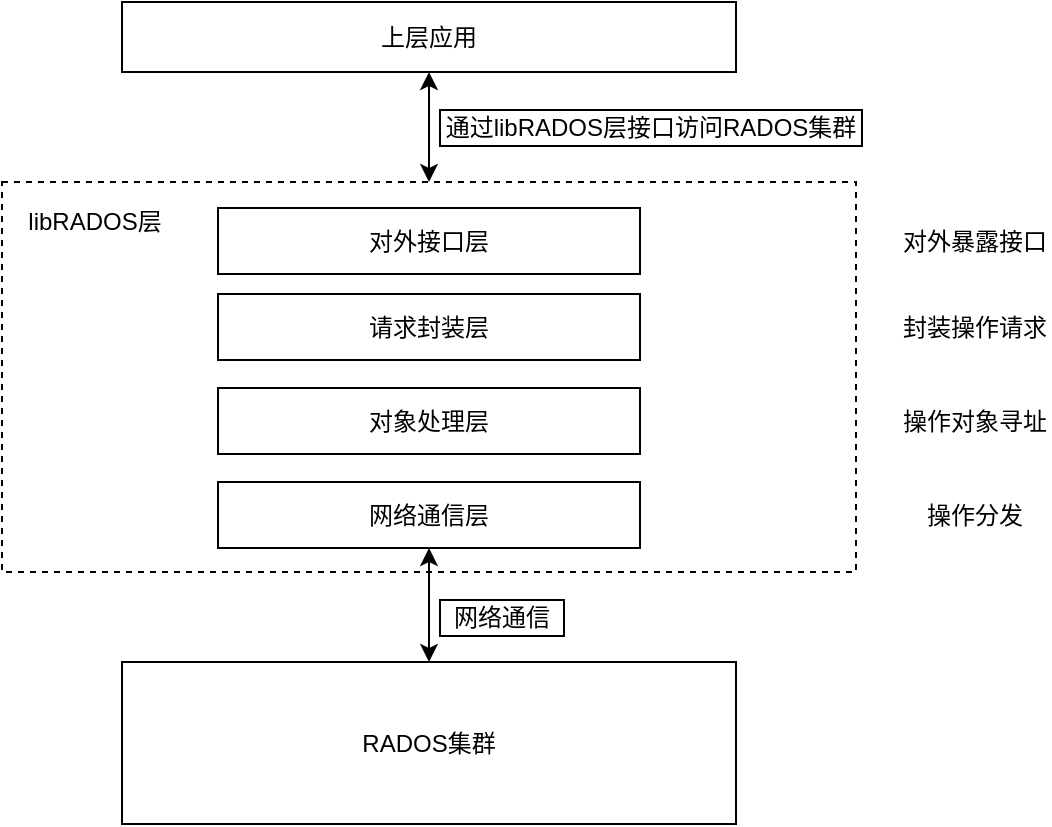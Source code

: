 <mxfile version="13.9.9" type="device"><diagram id="adAV8G_0x5P42TBvddex" name="第 1 页"><mxGraphModel dx="1088" dy="680" grid="0" gridSize="10" guides="1" tooltips="1" connect="1" arrows="1" fold="1" page="1" pageScale="1" pageWidth="827" pageHeight="1169" math="0" shadow="0"><root><mxCell id="0"/><mxCell id="1" parent="0"/><mxCell id="16WKfR8v5tVS0D1D7BQr-7" value="" style="rounded=0;whiteSpace=wrap;html=1;dashed=1;" parent="1" vertex="1"><mxGeometry x="254" y="157" width="427" height="195" as="geometry"/></mxCell><mxCell id="16WKfR8v5tVS0D1D7BQr-9" style="edgeStyle=orthogonalEdgeStyle;rounded=0;orthogonalLoop=1;jettySize=auto;html=1;exitX=0.5;exitY=1;exitDx=0;exitDy=0;entryX=0.5;entryY=0;entryDx=0;entryDy=0;startArrow=classic;startFill=1;" parent="1" source="16WKfR8v5tVS0D1D7BQr-1" target="16WKfR8v5tVS0D1D7BQr-7" edge="1"><mxGeometry relative="1" as="geometry"/></mxCell><mxCell id="16WKfR8v5tVS0D1D7BQr-1" value="上层应用" style="rounded=0;whiteSpace=wrap;html=1;" parent="1" vertex="1"><mxGeometry x="314" y="67" width="307" height="35" as="geometry"/></mxCell><mxCell id="16WKfR8v5tVS0D1D7BQr-2" value="RADOS集群" style="rounded=0;whiteSpace=wrap;html=1;" parent="1" vertex="1"><mxGeometry x="314" y="397" width="307" height="81" as="geometry"/></mxCell><mxCell id="16WKfR8v5tVS0D1D7BQr-3" value="对外接口层" style="rounded=0;whiteSpace=wrap;html=1;" parent="1" vertex="1"><mxGeometry x="362" y="170" width="211" height="33" as="geometry"/></mxCell><mxCell id="16WKfR8v5tVS0D1D7BQr-4" value="请求封装层" style="rounded=0;whiteSpace=wrap;html=1;" parent="1" vertex="1"><mxGeometry x="362" y="213" width="211" height="33" as="geometry"/></mxCell><mxCell id="16WKfR8v5tVS0D1D7BQr-5" value="对象处理层" style="rounded=0;whiteSpace=wrap;html=1;" parent="1" vertex="1"><mxGeometry x="362" y="260" width="211" height="33" as="geometry"/></mxCell><mxCell id="16WKfR8v5tVS0D1D7BQr-10" style="edgeStyle=orthogonalEdgeStyle;rounded=0;orthogonalLoop=1;jettySize=auto;html=1;exitX=0.5;exitY=1;exitDx=0;exitDy=0;entryX=0.5;entryY=0;entryDx=0;entryDy=0;startArrow=classic;startFill=1;" parent="1" source="16WKfR8v5tVS0D1D7BQr-6" target="16WKfR8v5tVS0D1D7BQr-2" edge="1"><mxGeometry relative="1" as="geometry"/></mxCell><mxCell id="16WKfR8v5tVS0D1D7BQr-6" value="网络通信层" style="rounded=0;whiteSpace=wrap;html=1;" parent="1" vertex="1"><mxGeometry x="362" y="307" width="211" height="33" as="geometry"/></mxCell><mxCell id="16WKfR8v5tVS0D1D7BQr-8" value="通过libRADOS层接口访问RADOS集群" style="rounded=0;whiteSpace=wrap;html=1;" parent="1" vertex="1"><mxGeometry x="473" y="121" width="211" height="18" as="geometry"/></mxCell><mxCell id="16WKfR8v5tVS0D1D7BQr-12" value="libRADOS层" style="text;html=1;strokeColor=none;fillColor=none;align=center;verticalAlign=middle;whiteSpace=wrap;rounded=0;dashed=1;" parent="1" vertex="1"><mxGeometry x="263" y="167" width="75" height="20" as="geometry"/></mxCell><mxCell id="16WKfR8v5tVS0D1D7BQr-15" value="网络通信" style="rounded=0;whiteSpace=wrap;html=1;" parent="1" vertex="1"><mxGeometry x="473" y="366" width="62" height="18" as="geometry"/></mxCell><mxCell id="4vfbfzQ4lF6AcvfzBhlB-1" value="对外暴露接口" style="text;html=1;strokeColor=none;fillColor=none;align=center;verticalAlign=middle;whiteSpace=wrap;rounded=0;" parent="1" vertex="1"><mxGeometry x="703" y="176.5" width="75" height="20" as="geometry"/></mxCell><mxCell id="4vfbfzQ4lF6AcvfzBhlB-2" value="封装操作请求" style="text;html=1;strokeColor=none;fillColor=none;align=center;verticalAlign=middle;whiteSpace=wrap;rounded=0;" parent="1" vertex="1"><mxGeometry x="703" y="219.5" width="75" height="20" as="geometry"/></mxCell><mxCell id="4vfbfzQ4lF6AcvfzBhlB-4" value="操作对象寻址" style="text;html=1;strokeColor=none;fillColor=none;align=center;verticalAlign=middle;whiteSpace=wrap;rounded=0;" parent="1" vertex="1"><mxGeometry x="703" y="266.5" width="75" height="20" as="geometry"/></mxCell><mxCell id="4vfbfzQ4lF6AcvfzBhlB-5" value="操作分发" style="text;html=1;strokeColor=none;fillColor=none;align=center;verticalAlign=middle;whiteSpace=wrap;rounded=0;" parent="1" vertex="1"><mxGeometry x="703" y="313.5" width="75" height="20" as="geometry"/></mxCell></root></mxGraphModel></diagram></mxfile>